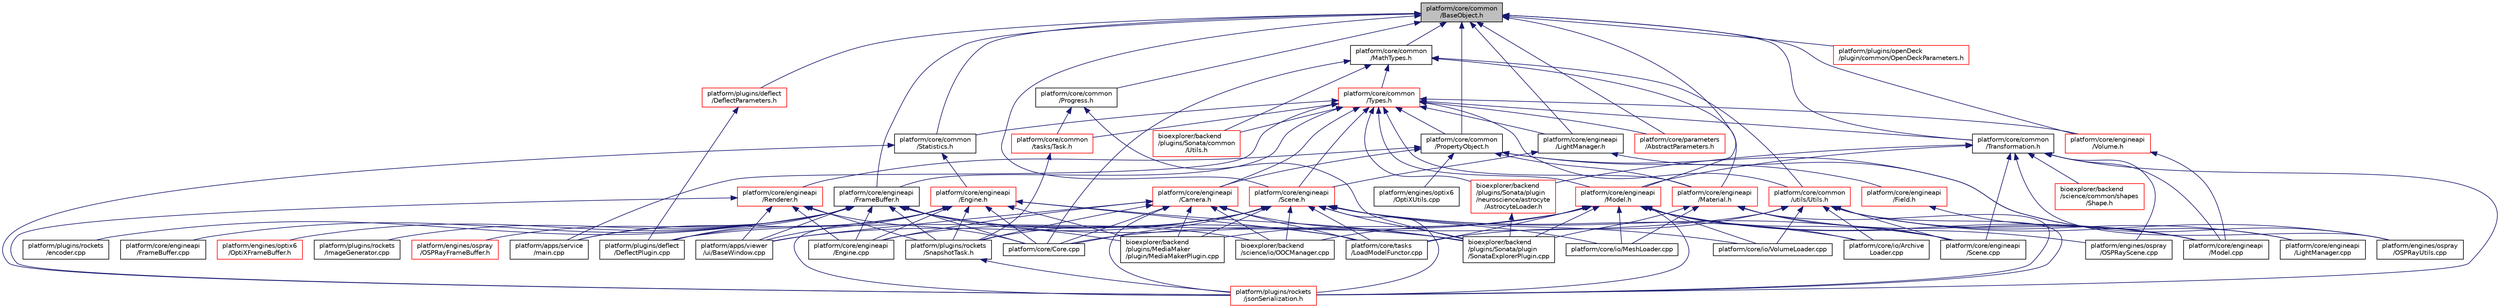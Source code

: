 digraph "platform/core/common/BaseObject.h"
{
 // LATEX_PDF_SIZE
  edge [fontname="Helvetica",fontsize="10",labelfontname="Helvetica",labelfontsize="10"];
  node [fontname="Helvetica",fontsize="10",shape=record];
  Node1 [label="platform/core/common\l/BaseObject.h",height=0.2,width=0.4,color="black", fillcolor="grey75", style="filled", fontcolor="black",tooltip=" "];
  Node1 -> Node2 [dir="back",color="midnightblue",fontsize="10",style="solid",fontname="Helvetica"];
  Node2 [label="platform/core/common\l/MathTypes.h",height=0.2,width=0.4,color="black", fillcolor="white", style="filled",URL="$d5/d55/MathTypes_8h.html",tooltip=" "];
  Node2 -> Node3 [dir="back",color="midnightblue",fontsize="10",style="solid",fontname="Helvetica"];
  Node3 [label="platform/core/common\l/Types.h",height=0.2,width=0.4,color="red", fillcolor="white", style="filled",URL="$de/d53/platform_2core_2common_2Types_8h.html",tooltip=" "];
  Node3 -> Node5 [dir="back",color="midnightblue",fontsize="10",style="solid",fontname="Helvetica"];
  Node5 [label="platform/apps/service\l/main.cpp",height=0.2,width=0.4,color="black", fillcolor="white", style="filled",URL="$d9/d1c/service_2main_8cpp.html",tooltip=" "];
  Node3 -> Node280 [dir="back",color="midnightblue",fontsize="10",style="solid",fontname="Helvetica"];
  Node280 [label="platform/core/common\l/PropertyObject.h",height=0.2,width=0.4,color="black", fillcolor="white", style="filled",URL="$d4/d17/PropertyObject_8h.html",tooltip=" "];
  Node280 -> Node281 [dir="back",color="midnightblue",fontsize="10",style="solid",fontname="Helvetica"];
  Node281 [label="platform/core/engineapi\l/Camera.h",height=0.2,width=0.4,color="red", fillcolor="white", style="filled",URL="$dd/de4/Camera_8h.html",tooltip=" "];
  Node281 -> Node8 [dir="back",color="midnightblue",fontsize="10",style="solid",fontname="Helvetica"];
  Node8 [label="platform/apps/viewer\l/ui/BaseWindow.cpp",height=0.2,width=0.4,color="black", fillcolor="white", style="filled",URL="$de/d43/BaseWindow_8cpp.html",tooltip=" "];
  Node281 -> Node21 [dir="back",color="midnightblue",fontsize="10",style="solid",fontname="Helvetica"];
  Node21 [label="platform/core/Core.cpp",height=0.2,width=0.4,color="black", fillcolor="white", style="filled",URL="$d6/d27/Core_8cpp.html",tooltip=" "];
  Node281 -> Node170 [dir="back",color="midnightblue",fontsize="10",style="solid",fontname="Helvetica"];
  Node170 [label="platform/core/engineapi\l/Engine.cpp",height=0.2,width=0.4,color="black", fillcolor="white", style="filled",URL="$d6/d0c/Engine_8cpp.html",tooltip=" "];
  Node281 -> Node34 [dir="back",color="midnightblue",fontsize="10",style="solid",fontname="Helvetica"];
  Node34 [label="platform/core/tasks\l/LoadModelFunctor.cpp",height=0.2,width=0.4,color="black", fillcolor="white", style="filled",URL="$dd/d96/LoadModelFunctor_8cpp.html",tooltip=" "];
  Node281 -> Node31 [dir="back",color="midnightblue",fontsize="10",style="solid",fontname="Helvetica"];
  Node31 [label="platform/plugins/rockets\l/jsonSerialization.h",height=0.2,width=0.4,color="red", fillcolor="white", style="filled",URL="$d4/d2c/jsonSerialization_8h.html",tooltip=" "];
  Node281 -> Node189 [dir="back",color="midnightblue",fontsize="10",style="solid",fontname="Helvetica"];
  Node189 [label="platform/plugins/rockets\l/SnapshotTask.h",height=0.2,width=0.4,color="black", fillcolor="white", style="filled",URL="$d4/de5/SnapshotTask_8h.html",tooltip=" "];
  Node189 -> Node31 [dir="back",color="midnightblue",fontsize="10",style="solid",fontname="Helvetica"];
  Node281 -> Node59 [dir="back",color="midnightblue",fontsize="10",style="solid",fontname="Helvetica"];
  Node59 [label="bioexplorer/backend\l/science/io/OOCManager.cpp",height=0.2,width=0.4,color="black", fillcolor="white", style="filled",URL="$de/d91/OOCManager_8cpp.html",tooltip=" "];
  Node281 -> Node16 [dir="back",color="midnightblue",fontsize="10",style="solid",fontname="Helvetica"];
  Node16 [label="bioexplorer/backend\l/plugins/MediaMaker\l/plugin/MediaMakerPlugin.cpp",height=0.2,width=0.4,color="black", fillcolor="white", style="filled",URL="$dd/d9e/MediaMakerPlugin_8cpp.html",tooltip=" "];
  Node281 -> Node18 [dir="back",color="midnightblue",fontsize="10",style="solid",fontname="Helvetica"];
  Node18 [label="bioexplorer/backend\l/plugins/Sonata/plugin\l/SonataExplorerPlugin.cpp",height=0.2,width=0.4,color="black", fillcolor="white", style="filled",URL="$d4/d2c/SonataExplorerPlugin_8cpp.html",tooltip=" "];
  Node280 -> Node286 [dir="back",color="midnightblue",fontsize="10",style="solid",fontname="Helvetica"];
  Node286 [label="platform/core/engineapi\l/Field.h",height=0.2,width=0.4,color="red", fillcolor="white", style="filled",URL="$d8/db3/Field_8h.html",tooltip=" "];
  Node286 -> Node22 [dir="back",color="midnightblue",fontsize="10",style="solid",fontname="Helvetica"];
  Node22 [label="platform/core/engineapi\l/Model.cpp",height=0.2,width=0.4,color="black", fillcolor="white", style="filled",URL="$dd/d2e/Model_8cpp.html",tooltip=" "];
  Node280 -> Node207 [dir="back",color="midnightblue",fontsize="10",style="solid",fontname="Helvetica"];
  Node207 [label="platform/core/engineapi\l/Material.h",height=0.2,width=0.4,color="red", fillcolor="white", style="filled",URL="$df/d12/Material_8h.html",tooltip=" "];
  Node207 -> Node22 [dir="back",color="midnightblue",fontsize="10",style="solid",fontname="Helvetica"];
  Node207 -> Node23 [dir="back",color="midnightblue",fontsize="10",style="solid",fontname="Helvetica"];
  Node23 [label="platform/core/engineapi\l/Scene.cpp",height=0.2,width=0.4,color="black", fillcolor="white", style="filled",URL="$de/d15/Scene_8cpp.html",tooltip=" "];
  Node207 -> Node25 [dir="back",color="midnightblue",fontsize="10",style="solid",fontname="Helvetica"];
  Node25 [label="platform/core/io/MeshLoader.cpp",height=0.2,width=0.4,color="black", fillcolor="white", style="filled",URL="$d2/d87/MeshLoader_8cpp.html",tooltip=" "];
  Node207 -> Node31 [dir="back",color="midnightblue",fontsize="10",style="solid",fontname="Helvetica"];
  Node207 -> Node18 [dir="back",color="midnightblue",fontsize="10",style="solid",fontname="Helvetica"];
  Node280 -> Node288 [dir="back",color="midnightblue",fontsize="10",style="solid",fontname="Helvetica"];
  Node288 [label="platform/core/engineapi\l/Renderer.h",height=0.2,width=0.4,color="red", fillcolor="white", style="filled",URL="$d8/db2/Renderer_8h.html",tooltip=" "];
  Node288 -> Node8 [dir="back",color="midnightblue",fontsize="10",style="solid",fontname="Helvetica"];
  Node288 -> Node21 [dir="back",color="midnightblue",fontsize="10",style="solid",fontname="Helvetica"];
  Node288 -> Node170 [dir="back",color="midnightblue",fontsize="10",style="solid",fontname="Helvetica"];
  Node288 -> Node31 [dir="back",color="midnightblue",fontsize="10",style="solid",fontname="Helvetica"];
  Node288 -> Node189 [dir="back",color="midnightblue",fontsize="10",style="solid",fontname="Helvetica"];
  Node280 -> Node242 [dir="back",color="midnightblue",fontsize="10",style="solid",fontname="Helvetica"];
  Node242 [label="platform/engines/optix6\l/OptiXUtils.cpp",height=0.2,width=0.4,color="black", fillcolor="white", style="filled",URL="$d0/d79/OptiXUtils_8cpp.html",tooltip=" "];
  Node280 -> Node289 [dir="back",color="midnightblue",fontsize="10",style="solid",fontname="Helvetica"];
  Node289 [label="platform/engines/ospray\l/OSPRayUtils.cpp",height=0.2,width=0.4,color="black", fillcolor="white", style="filled",URL="$d8/d20/OSPRayUtils_8cpp.html",tooltip=" "];
  Node3 -> Node327 [dir="back",color="midnightblue",fontsize="10",style="solid",fontname="Helvetica"];
  Node327 [label="platform/core/common\l/Statistics.h",height=0.2,width=0.4,color="black", fillcolor="white", style="filled",URL="$d1/dd6/Statistics_8h.html",tooltip=" "];
  Node327 -> Node223 [dir="back",color="midnightblue",fontsize="10",style="solid",fontname="Helvetica"];
  Node223 [label="platform/core/engineapi\l/Engine.h",height=0.2,width=0.4,color="red", fillcolor="white", style="filled",URL="$d1/dd4/Engine_8h.html",tooltip=" "];
  Node223 -> Node5 [dir="back",color="midnightblue",fontsize="10",style="solid",fontname="Helvetica"];
  Node223 -> Node8 [dir="back",color="midnightblue",fontsize="10",style="solid",fontname="Helvetica"];
  Node223 -> Node21 [dir="back",color="midnightblue",fontsize="10",style="solid",fontname="Helvetica"];
  Node223 -> Node170 [dir="back",color="midnightblue",fontsize="10",style="solid",fontname="Helvetica"];
  Node223 -> Node34 [dir="back",color="midnightblue",fontsize="10",style="solid",fontname="Helvetica"];
  Node223 -> Node12 [dir="back",color="midnightblue",fontsize="10",style="solid",fontname="Helvetica"];
  Node12 [label="platform/plugins/deflect\l/DeflectPlugin.cpp",height=0.2,width=0.4,color="black", fillcolor="white", style="filled",URL="$d8/d57/DeflectPlugin_8cpp.html",tooltip=" "];
  Node223 -> Node31 [dir="back",color="midnightblue",fontsize="10",style="solid",fontname="Helvetica"];
  Node223 -> Node189 [dir="back",color="midnightblue",fontsize="10",style="solid",fontname="Helvetica"];
  Node223 -> Node16 [dir="back",color="midnightblue",fontsize="10",style="solid",fontname="Helvetica"];
  Node223 -> Node18 [dir="back",color="midnightblue",fontsize="10",style="solid",fontname="Helvetica"];
  Node327 -> Node31 [dir="back",color="midnightblue",fontsize="10",style="solid",fontname="Helvetica"];
  Node3 -> Node328 [dir="back",color="midnightblue",fontsize="10",style="solid",fontname="Helvetica"];
  Node328 [label="platform/core/common\l/tasks/Task.h",height=0.2,width=0.4,color="red", fillcolor="white", style="filled",URL="$df/d4f/Task_8h.html",tooltip=" "];
  Node328 -> Node189 [dir="back",color="midnightblue",fontsize="10",style="solid",fontname="Helvetica"];
  Node3 -> Node332 [dir="back",color="midnightblue",fontsize="10",style="solid",fontname="Helvetica"];
  Node332 [label="platform/core/common\l/Transformation.h",height=0.2,width=0.4,color="black", fillcolor="white", style="filled",URL="$df/d1e/Transformation_8h.html",tooltip=" "];
  Node332 -> Node22 [dir="back",color="midnightblue",fontsize="10",style="solid",fontname="Helvetica"];
  Node332 -> Node20 [dir="back",color="midnightblue",fontsize="10",style="solid",fontname="Helvetica"];
  Node20 [label="platform/core/engineapi\l/Model.h",height=0.2,width=0.4,color="red", fillcolor="white", style="filled",URL="$d3/d5a/Model_8h.html",tooltip=" "];
  Node20 -> Node21 [dir="back",color="midnightblue",fontsize="10",style="solid",fontname="Helvetica"];
  Node20 -> Node22 [dir="back",color="midnightblue",fontsize="10",style="solid",fontname="Helvetica"];
  Node20 -> Node23 [dir="back",color="midnightblue",fontsize="10",style="solid",fontname="Helvetica"];
  Node20 -> Node24 [dir="back",color="midnightblue",fontsize="10",style="solid",fontname="Helvetica"];
  Node24 [label="platform/core/io/Archive\lLoader.cpp",height=0.2,width=0.4,color="black", fillcolor="white", style="filled",URL="$d6/da5/ArchiveLoader_8cpp.html",tooltip=" "];
  Node20 -> Node25 [dir="back",color="midnightblue",fontsize="10",style="solid",fontname="Helvetica"];
  Node20 -> Node26 [dir="back",color="midnightblue",fontsize="10",style="solid",fontname="Helvetica"];
  Node26 [label="platform/core/io/VolumeLoader.cpp",height=0.2,width=0.4,color="black", fillcolor="white", style="filled",URL="$dd/daa/VolumeLoader_8cpp.html",tooltip=" "];
  Node20 -> Node34 [dir="back",color="midnightblue",fontsize="10",style="solid",fontname="Helvetica"];
  Node20 -> Node46 [dir="back",color="midnightblue",fontsize="10",style="solid",fontname="Helvetica"];
  Node46 [label="platform/engines/ospray\l/OSPRayScene.cpp",height=0.2,width=0.4,color="black", fillcolor="white", style="filled",URL="$d5/dde/OSPRayScene_8cpp.html",tooltip=" "];
  Node20 -> Node31 [dir="back",color="midnightblue",fontsize="10",style="solid",fontname="Helvetica"];
  Node20 -> Node59 [dir="back",color="midnightblue",fontsize="10",style="solid",fontname="Helvetica"];
  Node20 -> Node16 [dir="back",color="midnightblue",fontsize="10",style="solid",fontname="Helvetica"];
  Node20 -> Node18 [dir="back",color="midnightblue",fontsize="10",style="solid",fontname="Helvetica"];
  Node332 -> Node23 [dir="back",color="midnightblue",fontsize="10",style="solid",fontname="Helvetica"];
  Node332 -> Node46 [dir="back",color="midnightblue",fontsize="10",style="solid",fontname="Helvetica"];
  Node332 -> Node289 [dir="back",color="midnightblue",fontsize="10",style="solid",fontname="Helvetica"];
  Node332 -> Node31 [dir="back",color="midnightblue",fontsize="10",style="solid",fontname="Helvetica"];
  Node332 -> Node333 [dir="back",color="midnightblue",fontsize="10",style="solid",fontname="Helvetica"];
  Node333 [label="bioexplorer/backend\l/science/common/shapes\l/Shape.h",height=0.2,width=0.4,color="red", fillcolor="white", style="filled",URL="$de/d8f/Shape_8h.html",tooltip=" "];
  Node332 -> Node204 [dir="back",color="midnightblue",fontsize="10",style="solid",fontname="Helvetica"];
  Node204 [label="bioexplorer/backend\l/plugins/Sonata/plugin\l/neuroscience/astrocyte\l/AstrocyteLoader.h",height=0.2,width=0.4,color="red", fillcolor="white", style="filled",URL="$db/d19/AstrocyteLoader_8h.html",tooltip=" "];
  Node204 -> Node18 [dir="back",color="midnightblue",fontsize="10",style="solid",fontname="Helvetica"];
  Node3 -> Node360 [dir="back",color="midnightblue",fontsize="10",style="solid",fontname="Helvetica"];
  Node360 [label="platform/core/common\l/utils/Utils.h",height=0.2,width=0.4,color="red", fillcolor="white", style="filled",URL="$dc/daa/platform_2core_2common_2utils_2Utils_8h.html",tooltip=" "];
  Node360 -> Node181 [dir="back",color="midnightblue",fontsize="10",style="solid",fontname="Helvetica"];
  Node181 [label="platform/core/engineapi\l/LightManager.cpp",height=0.2,width=0.4,color="black", fillcolor="white", style="filled",URL="$d3/d1d/LightManager_8cpp.html",tooltip=" "];
  Node360 -> Node22 [dir="back",color="midnightblue",fontsize="10",style="solid",fontname="Helvetica"];
  Node360 -> Node23 [dir="back",color="midnightblue",fontsize="10",style="solid",fontname="Helvetica"];
  Node360 -> Node24 [dir="back",color="midnightblue",fontsize="10",style="solid",fontname="Helvetica"];
  Node360 -> Node26 [dir="back",color="midnightblue",fontsize="10",style="solid",fontname="Helvetica"];
  Node360 -> Node34 [dir="back",color="midnightblue",fontsize="10",style="solid",fontname="Helvetica"];
  Node360 -> Node289 [dir="back",color="midnightblue",fontsize="10",style="solid",fontname="Helvetica"];
  Node360 -> Node12 [dir="back",color="midnightblue",fontsize="10",style="solid",fontname="Helvetica"];
  Node360 -> Node31 [dir="back",color="midnightblue",fontsize="10",style="solid",fontname="Helvetica"];
  Node3 -> Node281 [dir="back",color="midnightblue",fontsize="10",style="solid",fontname="Helvetica"];
  Node3 -> Node354 [dir="back",color="midnightblue",fontsize="10",style="solid",fontname="Helvetica"];
  Node354 [label="platform/core/engineapi\l/FrameBuffer.h",height=0.2,width=0.4,color="black", fillcolor="white", style="filled",URL="$da/d8a/FrameBuffer_8h.html",tooltip=" "];
  Node354 -> Node5 [dir="back",color="midnightblue",fontsize="10",style="solid",fontname="Helvetica"];
  Node354 -> Node8 [dir="back",color="midnightblue",fontsize="10",style="solid",fontname="Helvetica"];
  Node354 -> Node21 [dir="back",color="midnightblue",fontsize="10",style="solid",fontname="Helvetica"];
  Node354 -> Node170 [dir="back",color="midnightblue",fontsize="10",style="solid",fontname="Helvetica"];
  Node354 -> Node355 [dir="back",color="midnightblue",fontsize="10",style="solid",fontname="Helvetica"];
  Node355 [label="platform/core/engineapi\l/FrameBuffer.cpp",height=0.2,width=0.4,color="black", fillcolor="white", style="filled",URL="$dd/db9/FrameBuffer_8cpp.html",tooltip=" "];
  Node354 -> Node34 [dir="back",color="midnightblue",fontsize="10",style="solid",fontname="Helvetica"];
  Node354 -> Node356 [dir="back",color="midnightblue",fontsize="10",style="solid",fontname="Helvetica"];
  Node356 [label="platform/engines/optix6\l/OptiXFrameBuffer.h",height=0.2,width=0.4,color="red", fillcolor="white", style="filled",URL="$df/d5d/OptiXFrameBuffer_8h.html",tooltip=" "];
  Node354 -> Node357 [dir="back",color="midnightblue",fontsize="10",style="solid",fontname="Helvetica"];
  Node357 [label="platform/engines/ospray\l/OSPRayFrameBuffer.h",height=0.2,width=0.4,color="red", fillcolor="white", style="filled",URL="$d7/d01/OSPRayFrameBuffer_8h.html",tooltip=" "];
  Node354 -> Node12 [dir="back",color="midnightblue",fontsize="10",style="solid",fontname="Helvetica"];
  Node354 -> Node358 [dir="back",color="midnightblue",fontsize="10",style="solid",fontname="Helvetica"];
  Node358 [label="platform/plugins/rockets\l/encoder.cpp",height=0.2,width=0.4,color="black", fillcolor="white", style="filled",URL="$db/dbc/encoder_8cpp.html",tooltip=" "];
  Node354 -> Node359 [dir="back",color="midnightblue",fontsize="10",style="solid",fontname="Helvetica"];
  Node359 [label="platform/plugins/rockets\l/ImageGenerator.cpp",height=0.2,width=0.4,color="black", fillcolor="white", style="filled",URL="$dd/db2/ImageGenerator_8cpp.html",tooltip=" "];
  Node354 -> Node189 [dir="back",color="midnightblue",fontsize="10",style="solid",fontname="Helvetica"];
  Node354 -> Node59 [dir="back",color="midnightblue",fontsize="10",style="solid",fontname="Helvetica"];
  Node354 -> Node16 [dir="back",color="midnightblue",fontsize="10",style="solid",fontname="Helvetica"];
  Node354 -> Node18 [dir="back",color="midnightblue",fontsize="10",style="solid",fontname="Helvetica"];
  Node3 -> Node363 [dir="back",color="midnightblue",fontsize="10",style="solid",fontname="Helvetica"];
  Node363 [label="platform/core/engineapi\l/LightManager.h",height=0.2,width=0.4,color="black", fillcolor="white", style="filled",URL="$dd/d9a/LightManager_8h.html",tooltip=" "];
  Node363 -> Node181 [dir="back",color="midnightblue",fontsize="10",style="solid",fontname="Helvetica"];
  Node363 -> Node185 [dir="back",color="midnightblue",fontsize="10",style="solid",fontname="Helvetica"];
  Node185 [label="platform/core/engineapi\l/Scene.h",height=0.2,width=0.4,color="red", fillcolor="white", style="filled",URL="$d5/d2d/Scene_8h.html",tooltip=" "];
  Node185 -> Node8 [dir="back",color="midnightblue",fontsize="10",style="solid",fontname="Helvetica"];
  Node185 -> Node21 [dir="back",color="midnightblue",fontsize="10",style="solid",fontname="Helvetica"];
  Node185 -> Node170 [dir="back",color="midnightblue",fontsize="10",style="solid",fontname="Helvetica"];
  Node185 -> Node23 [dir="back",color="midnightblue",fontsize="10",style="solid",fontname="Helvetica"];
  Node185 -> Node24 [dir="back",color="midnightblue",fontsize="10",style="solid",fontname="Helvetica"];
  Node185 -> Node25 [dir="back",color="midnightblue",fontsize="10",style="solid",fontname="Helvetica"];
  Node185 -> Node26 [dir="back",color="midnightblue",fontsize="10",style="solid",fontname="Helvetica"];
  Node185 -> Node34 [dir="back",color="midnightblue",fontsize="10",style="solid",fontname="Helvetica"];
  Node185 -> Node31 [dir="back",color="midnightblue",fontsize="10",style="solid",fontname="Helvetica"];
  Node185 -> Node189 [dir="back",color="midnightblue",fontsize="10",style="solid",fontname="Helvetica"];
  Node185 -> Node59 [dir="back",color="midnightblue",fontsize="10",style="solid",fontname="Helvetica"];
  Node185 -> Node16 [dir="back",color="midnightblue",fontsize="10",style="solid",fontname="Helvetica"];
  Node185 -> Node18 [dir="back",color="midnightblue",fontsize="10",style="solid",fontname="Helvetica"];
  Node3 -> Node207 [dir="back",color="midnightblue",fontsize="10",style="solid",fontname="Helvetica"];
  Node3 -> Node20 [dir="back",color="midnightblue",fontsize="10",style="solid",fontname="Helvetica"];
  Node3 -> Node185 [dir="back",color="midnightblue",fontsize="10",style="solid",fontname="Helvetica"];
  Node3 -> Node364 [dir="back",color="midnightblue",fontsize="10",style="solid",fontname="Helvetica"];
  Node364 [label="platform/core/engineapi\l/Volume.h",height=0.2,width=0.4,color="red", fillcolor="white", style="filled",URL="$d1/dbd/Volume_8h.html",tooltip=" "];
  Node364 -> Node22 [dir="back",color="midnightblue",fontsize="10",style="solid",fontname="Helvetica"];
  Node3 -> Node373 [dir="back",color="midnightblue",fontsize="10",style="solid",fontname="Helvetica"];
  Node373 [label="platform/core/parameters\l/AbstractParameters.h",height=0.2,width=0.4,color="red", fillcolor="white", style="filled",URL="$d6/d75/AbstractParameters_8h.html",tooltip=" "];
  Node3 -> Node408 [dir="back",color="midnightblue",fontsize="10",style="solid",fontname="Helvetica"];
  Node408 [label="bioexplorer/backend\l/plugins/Sonata/common\l/Utils.h",height=0.2,width=0.4,color="red", fillcolor="white", style="filled",URL="$d0/dc9/bioexplorer_2backend_2plugins_2Sonata_2common_2Utils_8h.html",tooltip=" "];
  Node3 -> Node204 [dir="back",color="midnightblue",fontsize="10",style="solid",fontname="Helvetica"];
  Node2 -> Node360 [dir="back",color="midnightblue",fontsize="10",style="solid",fontname="Helvetica"];
  Node2 -> Node21 [dir="back",color="midnightblue",fontsize="10",style="solid",fontname="Helvetica"];
  Node2 -> Node207 [dir="back",color="midnightblue",fontsize="10",style="solid",fontname="Helvetica"];
  Node2 -> Node408 [dir="back",color="midnightblue",fontsize="10",style="solid",fontname="Helvetica"];
  Node1 -> Node415 [dir="back",color="midnightblue",fontsize="10",style="solid",fontname="Helvetica"];
  Node415 [label="platform/core/common\l/Progress.h",height=0.2,width=0.4,color="black", fillcolor="white", style="filled",URL="$de/df3/Progress_8h.html",tooltip=" "];
  Node415 -> Node328 [dir="back",color="midnightblue",fontsize="10",style="solid",fontname="Helvetica"];
  Node415 -> Node18 [dir="back",color="midnightblue",fontsize="10",style="solid",fontname="Helvetica"];
  Node1 -> Node280 [dir="back",color="midnightblue",fontsize="10",style="solid",fontname="Helvetica"];
  Node1 -> Node327 [dir="back",color="midnightblue",fontsize="10",style="solid",fontname="Helvetica"];
  Node1 -> Node332 [dir="back",color="midnightblue",fontsize="10",style="solid",fontname="Helvetica"];
  Node1 -> Node354 [dir="back",color="midnightblue",fontsize="10",style="solid",fontname="Helvetica"];
  Node1 -> Node363 [dir="back",color="midnightblue",fontsize="10",style="solid",fontname="Helvetica"];
  Node1 -> Node20 [dir="back",color="midnightblue",fontsize="10",style="solid",fontname="Helvetica"];
  Node1 -> Node185 [dir="back",color="midnightblue",fontsize="10",style="solid",fontname="Helvetica"];
  Node1 -> Node364 [dir="back",color="midnightblue",fontsize="10",style="solid",fontname="Helvetica"];
  Node1 -> Node373 [dir="back",color="midnightblue",fontsize="10",style="solid",fontname="Helvetica"];
  Node1 -> Node295 [dir="back",color="midnightblue",fontsize="10",style="solid",fontname="Helvetica"];
  Node295 [label="platform/plugins/deflect\l/DeflectParameters.h",height=0.2,width=0.4,color="red", fillcolor="white", style="filled",URL="$d0/d05/DeflectParameters_8h.html",tooltip=" "];
  Node295 -> Node12 [dir="back",color="midnightblue",fontsize="10",style="solid",fontname="Helvetica"];
  Node1 -> Node302 [dir="back",color="midnightblue",fontsize="10",style="solid",fontname="Helvetica"];
  Node302 [label="platform/plugins/openDeck\l/plugin/common/OpenDeckParameters.h",height=0.2,width=0.4,color="red", fillcolor="white", style="filled",URL="$da/da5/OpenDeckParameters_8h.html",tooltip=" "];
}
